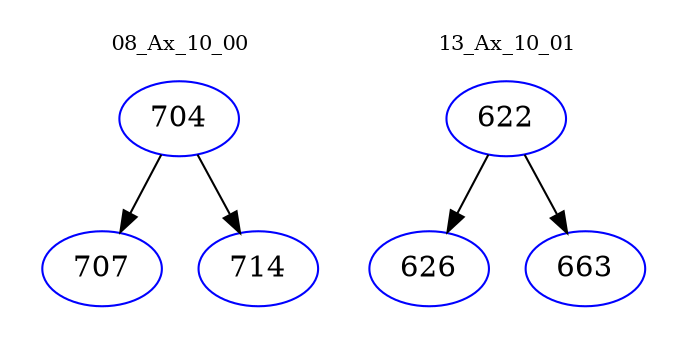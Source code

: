 digraph{
subgraph cluster_0 {
color = white
label = "08_Ax_10_00";
fontsize=10;
T0_704 [label="704", color="blue"]
T0_704 -> T0_707 [color="black"]
T0_707 [label="707", color="blue"]
T0_704 -> T0_714 [color="black"]
T0_714 [label="714", color="blue"]
}
subgraph cluster_1 {
color = white
label = "13_Ax_10_01";
fontsize=10;
T1_622 [label="622", color="blue"]
T1_622 -> T1_626 [color="black"]
T1_626 [label="626", color="blue"]
T1_622 -> T1_663 [color="black"]
T1_663 [label="663", color="blue"]
}
}

